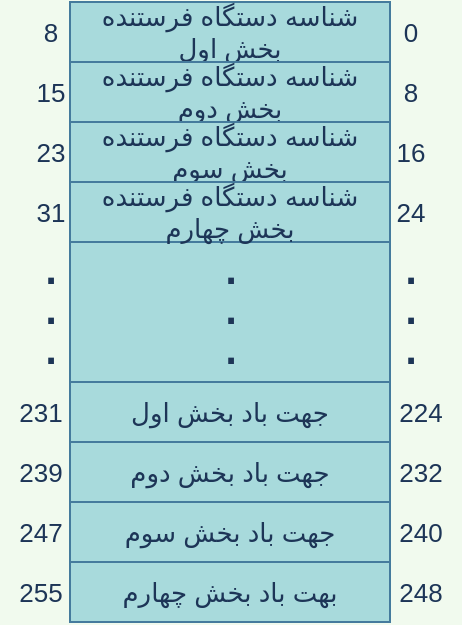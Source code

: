 <mxfile version="13.7.9" type="device"><diagram id="DdK4FDCx0j2Pp8HMLk2k" name="Page-1"><mxGraphModel dx="723" dy="379" grid="1" gridSize="10" guides="1" tooltips="1" connect="1" arrows="1" fold="1" page="1" pageScale="1" pageWidth="850" pageHeight="1100" background="#F1FAEE" math="0" shadow="0"><root><mxCell id="0"/><mxCell id="1" parent="0"/><mxCell id="NUlO2L49hkpq0qwZgtal-44" value="" style="rounded=0;sketch=0;strokeColor=#457B9D;fillColor=#A8DADC;fontSize=30;fontColor=#1D3557;html=1;whiteSpace=wrap;" vertex="1" parent="1"><mxGeometry x="360" y="330" width="160" height="70" as="geometry"/></mxCell><mxCell id="NUlO2L49hkpq0qwZgtal-1" value="شناسه دستگاه فرستنده بخش اول" style="rounded=0;whiteSpace=wrap;html=1;fillColor=#A8DADC;strokeColor=#457B9D;fontColor=#1D3557;fontSize=13;" vertex="1" parent="1"><mxGeometry x="360" y="210" width="160" height="30" as="geometry"/></mxCell><mxCell id="NUlO2L49hkpq0qwZgtal-2" value="شناسه دستگاه فرستنده بخش دوم" style="rounded=0;whiteSpace=wrap;html=1;fillColor=#A8DADC;strokeColor=#457B9D;fontColor=#1D3557;fontSize=13;" vertex="1" parent="1"><mxGeometry x="360" y="240" width="160" height="30" as="geometry"/></mxCell><mxCell id="NUlO2L49hkpq0qwZgtal-3" value="شناسه دستگاه فرستنده بخش سوم" style="rounded=0;whiteSpace=wrap;html=1;fillColor=#A8DADC;strokeColor=#457B9D;fontColor=#1D3557;fontSize=13;" vertex="1" parent="1"><mxGeometry x="360" y="270" width="160" height="30" as="geometry"/></mxCell><mxCell id="NUlO2L49hkpq0qwZgtal-4" value="شناسه دستگاه فرستنده بخش چهارم" style="rounded=0;whiteSpace=wrap;html=1;fillColor=#A8DADC;strokeColor=#457B9D;fontColor=#1D3557;fontSize=13;" vertex="1" parent="1"><mxGeometry x="360" y="300" width="160" height="30" as="geometry"/></mxCell><mxCell id="NUlO2L49hkpq0qwZgtal-10" value="0" style="text;html=1;align=center;verticalAlign=middle;resizable=0;points=[];autosize=1;fontColor=#1D3557;fontSize=13;" vertex="1" parent="1"><mxGeometry x="520" y="215" width="20" height="20" as="geometry"/></mxCell><mxCell id="NUlO2L49hkpq0qwZgtal-18" value="15" style="text;html=1;align=center;verticalAlign=middle;resizable=0;points=[];autosize=1;fontColor=#1D3557;fontSize=13;" vertex="1" parent="1"><mxGeometry x="335" y="245" width="30" height="20" as="geometry"/></mxCell><mxCell id="NUlO2L49hkpq0qwZgtal-19" value="23" style="text;html=1;align=center;verticalAlign=middle;resizable=0;points=[];autosize=1;fontColor=#1D3557;fontSize=13;" vertex="1" parent="1"><mxGeometry x="335" y="275" width="30" height="20" as="geometry"/></mxCell><mxCell id="NUlO2L49hkpq0qwZgtal-20" value="31" style="text;html=1;align=center;verticalAlign=middle;resizable=0;points=[];autosize=1;fontColor=#1D3557;fontSize=13;" vertex="1" parent="1"><mxGeometry x="335" y="305" width="30" height="20" as="geometry"/></mxCell><mxCell id="NUlO2L49hkpq0qwZgtal-26" value="8" style="text;html=1;align=center;verticalAlign=middle;resizable=0;points=[];autosize=1;fontColor=#1D3557;fontSize=13;" vertex="1" parent="1"><mxGeometry x="520" y="245" width="20" height="20" as="geometry"/></mxCell><mxCell id="NUlO2L49hkpq0qwZgtal-27" value="16" style="text;html=1;align=center;verticalAlign=middle;resizable=0;points=[];autosize=1;fontColor=#1D3557;fontSize=13;" vertex="1" parent="1"><mxGeometry x="515" y="275" width="30" height="20" as="geometry"/></mxCell><mxCell id="NUlO2L49hkpq0qwZgtal-28" value="." style="text;html=1;align=center;verticalAlign=middle;resizable=0;points=[];autosize=1;fontColor=#1D3557;fontSize=30;" vertex="1" parent="1"><mxGeometry x="430" y="360" width="20" height="40" as="geometry"/></mxCell><mxCell id="NUlO2L49hkpq0qwZgtal-29" value="8" style="text;html=1;align=center;verticalAlign=middle;resizable=0;points=[];autosize=1;fontColor=#1D3557;fontSize=13;" vertex="1" parent="1"><mxGeometry x="340" y="215" width="20" height="20" as="geometry"/></mxCell><mxCell id="NUlO2L49hkpq0qwZgtal-30" value="جهت باد بخش اول" style="rounded=0;whiteSpace=wrap;html=1;fillColor=#A8DADC;strokeColor=#457B9D;fontColor=#1D3557;fontSize=13;" vertex="1" parent="1"><mxGeometry x="360" y="400" width="160" height="30" as="geometry"/></mxCell><mxCell id="NUlO2L49hkpq0qwZgtal-31" value="جهت باد بخش دوم" style="rounded=0;whiteSpace=wrap;html=1;fillColor=#A8DADC;strokeColor=#457B9D;fontColor=#1D3557;fontSize=13;" vertex="1" parent="1"><mxGeometry x="360" y="430" width="160" height="30" as="geometry"/></mxCell><mxCell id="NUlO2L49hkpq0qwZgtal-32" value="جهت باد بخش سوم" style="rounded=0;whiteSpace=wrap;html=1;fillColor=#A8DADC;strokeColor=#457B9D;fontColor=#1D3557;fontSize=13;" vertex="1" parent="1"><mxGeometry x="360" y="460" width="160" height="30" as="geometry"/></mxCell><mxCell id="NUlO2L49hkpq0qwZgtal-33" value="بهت باد بخش چهارم" style="rounded=0;whiteSpace=wrap;html=1;fillColor=#A8DADC;strokeColor=#457B9D;fontColor=#1D3557;fontSize=13;" vertex="1" parent="1"><mxGeometry x="360" y="490" width="160" height="30" as="geometry"/></mxCell><mxCell id="NUlO2L49hkpq0qwZgtal-34" value="224" style="text;html=1;align=center;verticalAlign=middle;resizable=0;points=[];autosize=1;fontColor=#1D3557;fontSize=13;" vertex="1" parent="1"><mxGeometry x="515" y="405" width="40" height="20" as="geometry"/></mxCell><mxCell id="NUlO2L49hkpq0qwZgtal-35" value="239" style="text;html=1;align=center;verticalAlign=middle;resizable=0;points=[];autosize=1;fontColor=#1D3557;fontSize=13;" vertex="1" parent="1"><mxGeometry x="325" y="435" width="40" height="20" as="geometry"/></mxCell><mxCell id="NUlO2L49hkpq0qwZgtal-36" value="247" style="text;html=1;align=center;verticalAlign=middle;resizable=0;points=[];autosize=1;fontColor=#1D3557;fontSize=13;" vertex="1" parent="1"><mxGeometry x="325" y="465" width="40" height="20" as="geometry"/></mxCell><mxCell id="NUlO2L49hkpq0qwZgtal-37" value="255" style="text;html=1;align=center;verticalAlign=middle;resizable=0;points=[];autosize=1;fontColor=#1D3557;fontSize=13;" vertex="1" parent="1"><mxGeometry x="325" y="495" width="40" height="20" as="geometry"/></mxCell><mxCell id="NUlO2L49hkpq0qwZgtal-38" value="232" style="text;html=1;align=center;verticalAlign=middle;resizable=0;points=[];autosize=1;fontColor=#1D3557;fontSize=13;" vertex="1" parent="1"><mxGeometry x="515" y="435" width="40" height="20" as="geometry"/></mxCell><mxCell id="NUlO2L49hkpq0qwZgtal-39" value="240" style="text;html=1;align=center;verticalAlign=middle;resizable=0;points=[];autosize=1;fontColor=#1D3557;fontSize=13;" vertex="1" parent="1"><mxGeometry x="515" y="465" width="40" height="20" as="geometry"/></mxCell><mxCell id="NUlO2L49hkpq0qwZgtal-40" value="&lt;span class=&quot;qv3Wpe&quot; id=&quot;cwos&quot;&gt;248&lt;/span&gt;" style="text;html=1;align=center;verticalAlign=middle;resizable=0;points=[];autosize=1;fontColor=#1D3557;fontSize=13;" vertex="1" parent="1"><mxGeometry x="515" y="495" width="40" height="20" as="geometry"/></mxCell><mxCell id="NUlO2L49hkpq0qwZgtal-41" value="231" style="text;html=1;align=center;verticalAlign=middle;resizable=0;points=[];autosize=1;fontColor=#1D3557;fontSize=13;" vertex="1" parent="1"><mxGeometry x="325" y="405" width="40" height="20" as="geometry"/></mxCell><mxCell id="NUlO2L49hkpq0qwZgtal-42" value="." style="text;html=1;align=center;verticalAlign=middle;resizable=0;points=[];autosize=1;fontColor=#1D3557;fontSize=30;" vertex="1" parent="1"><mxGeometry x="430" y="340" width="20" height="40" as="geometry"/></mxCell><mxCell id="NUlO2L49hkpq0qwZgtal-43" value="." style="text;html=1;align=center;verticalAlign=middle;resizable=0;points=[];autosize=1;fontColor=#1D3557;fontSize=30;" vertex="1" parent="1"><mxGeometry x="430" y="320" width="20" height="40" as="geometry"/></mxCell><mxCell id="NUlO2L49hkpq0qwZgtal-45" value="." style="text;html=1;align=center;verticalAlign=middle;resizable=0;points=[];autosize=1;fontColor=#1D3557;fontSize=30;" vertex="1" parent="1"><mxGeometry x="520" y="360" width="20" height="40" as="geometry"/></mxCell><mxCell id="NUlO2L49hkpq0qwZgtal-46" value="." style="text;html=1;align=center;verticalAlign=middle;resizable=0;points=[];autosize=1;fontColor=#1D3557;fontSize=30;" vertex="1" parent="1"><mxGeometry x="520" y="340" width="20" height="40" as="geometry"/></mxCell><mxCell id="NUlO2L49hkpq0qwZgtal-47" value="." style="text;html=1;align=center;verticalAlign=middle;resizable=0;points=[];autosize=1;fontColor=#1D3557;fontSize=30;" vertex="1" parent="1"><mxGeometry x="520" y="320" width="20" height="40" as="geometry"/></mxCell><mxCell id="NUlO2L49hkpq0qwZgtal-48" value="24" style="text;html=1;align=center;verticalAlign=middle;resizable=0;points=[];autosize=1;fontColor=#1D3557;fontSize=13;" vertex="1" parent="1"><mxGeometry x="515" y="305" width="30" height="20" as="geometry"/></mxCell><mxCell id="NUlO2L49hkpq0qwZgtal-52" value="." style="text;html=1;align=center;verticalAlign=middle;resizable=0;points=[];autosize=1;fontColor=#1D3557;fontSize=30;" vertex="1" parent="1"><mxGeometry x="340" y="360" width="20" height="40" as="geometry"/></mxCell><mxCell id="NUlO2L49hkpq0qwZgtal-53" value="." style="text;html=1;align=center;verticalAlign=middle;resizable=0;points=[];autosize=1;fontColor=#1D3557;fontSize=30;" vertex="1" parent="1"><mxGeometry x="340" y="340" width="20" height="40" as="geometry"/></mxCell><mxCell id="NUlO2L49hkpq0qwZgtal-54" value="." style="text;html=1;align=center;verticalAlign=middle;resizable=0;points=[];autosize=1;fontColor=#1D3557;fontSize=30;" vertex="1" parent="1"><mxGeometry x="340" y="320" width="20" height="40" as="geometry"/></mxCell></root></mxGraphModel></diagram></mxfile>
